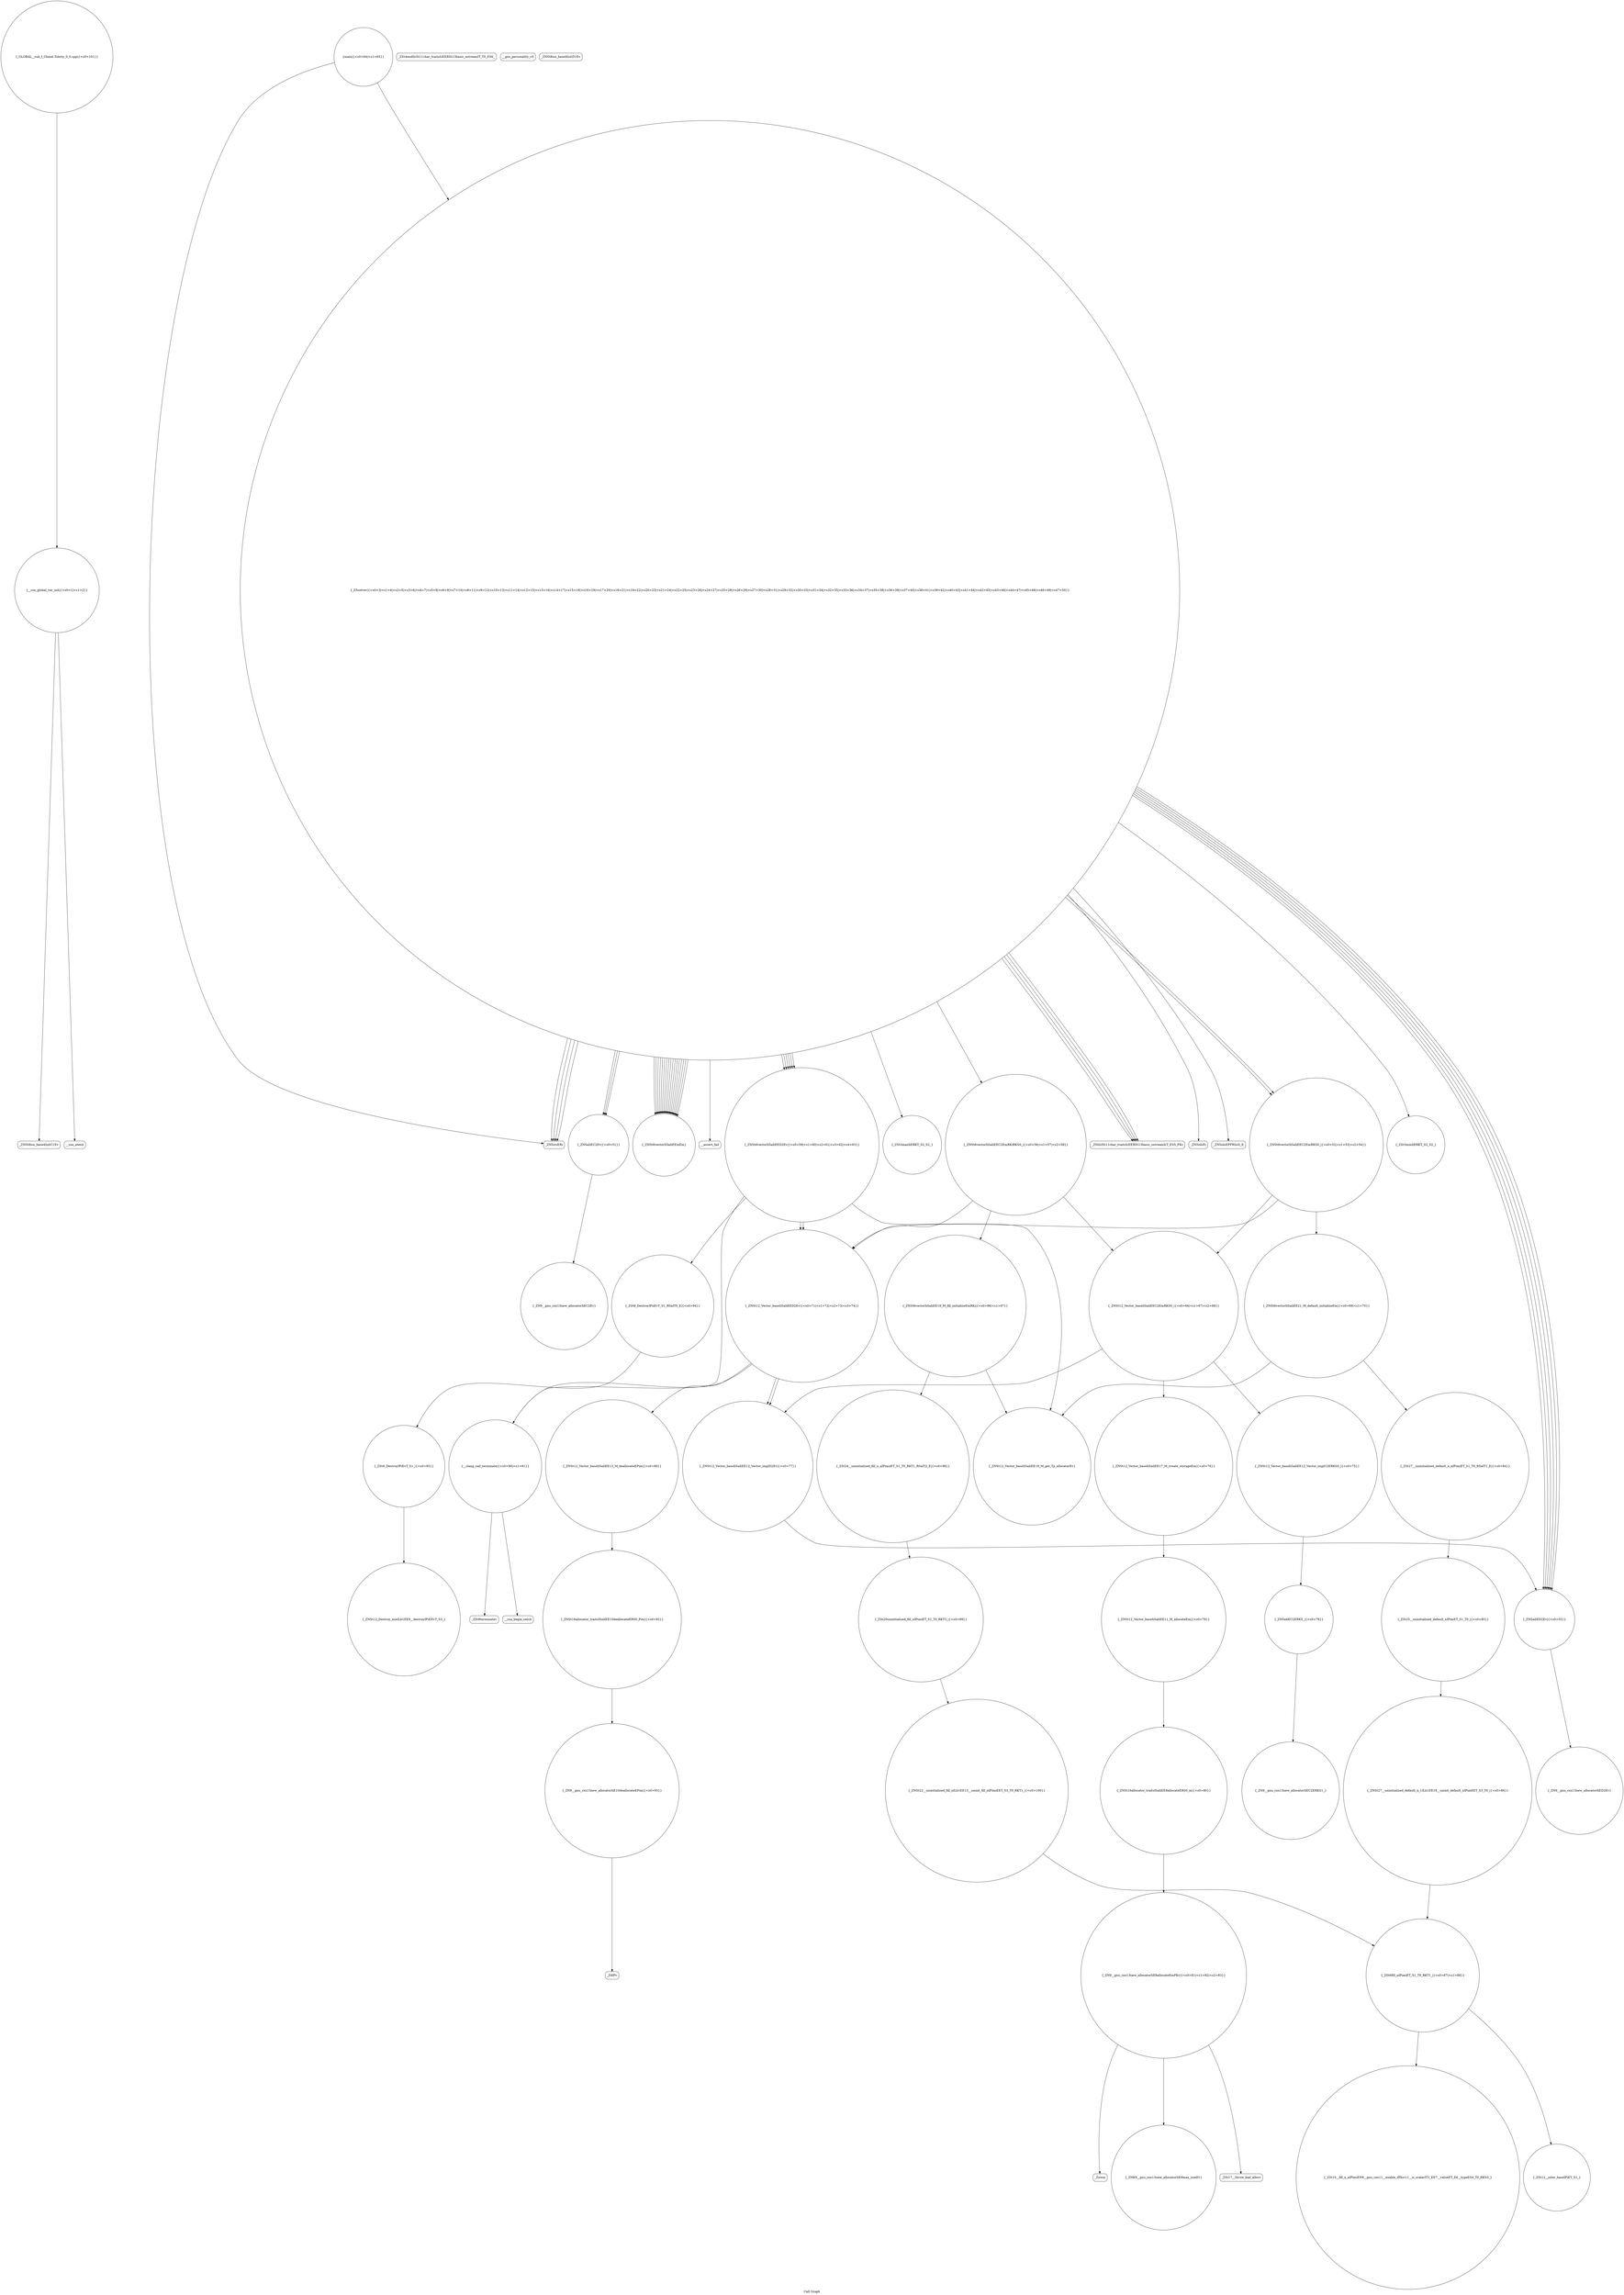 digraph "Call Graph" {
	label="Call Graph";

	Node0x5583f19da7d0 [shape=record,shape=circle,label="{__cxx_global_var_init|{<s0>1|<s1>2}}"];
	Node0x5583f19da7d0:s0 -> Node0x5583f19da850[color=black];
	Node0x5583f19da7d0:s1 -> Node0x5583f19da950[color=black];
	Node0x5583f19dbe50 [shape=record,shape=circle,label="{__clang_call_terminate|{<s0>90|<s1>91}}"];
	Node0x5583f19dbe50:s0 -> Node0x5583f19dbed0[color=black];
	Node0x5583f19dbe50:s1 -> Node0x5583f19dbf50[color=black];
	Node0x5583f19dab50 [shape=record,shape=circle,label="{_ZNSt6vectorIiSaIiEEC2EmRKS0_|{<s0>52|<s1>53|<s2>54}}"];
	Node0x5583f19dab50:s0 -> Node0x5583f19db350[color=black];
	Node0x5583f19dab50:s1 -> Node0x5583f19db3d0[color=black];
	Node0x5583f19dab50:s2 -> Node0x5583f19db450[color=black];
	Node0x5583f19dd1f0 [shape=record,shape=circle,label="{_ZSt8_DestroyIPiEvT_S1_|{<s0>95}}"];
	Node0x5583f19dd1f0:s0 -> Node0x5583f19dd270[color=black];
	Node0x5583f19daed0 [shape=record,shape=circle,label="{_ZSt3minIiERKT_S2_S2_}"];
	Node0x5583f19db250 [shape=record,shape=circle,label="{_ZN9__gnu_cxx13new_allocatorIiEC2Ev}"];
	Node0x5583f19db5d0 [shape=record,shape=circle,label="{_ZNSt12_Vector_baseIiSaIiEE12_Vector_implD2Ev|{<s0>77}}"];
	Node0x5583f19db5d0:s0 -> Node0x5583f19dac50[color=black];
	Node0x5583f19db950 [shape=record,shape=Mrecord,label="{_ZSt17__throw_bad_allocv}"];
	Node0x5583f19dbcd0 [shape=record,shape=circle,label="{_ZSt10__fill_n_aIPimiEN9__gnu_cxx11__enable_ifIXsr11__is_scalarIT1_EE7__valueET_E6__typeES4_T0_RKS3_}"];
	Node0x5583f19da9d0 [shape=record,shape=circle,label="{_Z5solvev|{<s0>3|<s1>4|<s2>5|<s3>6|<s4>7|<s5>8|<s6>9|<s7>10|<s8>11|<s9>12|<s10>13|<s11>14|<s12>15|<s13>16|<s14>17|<s15>18|<s16>19|<s17>20|<s18>21|<s19>22|<s20>23|<s21>24|<s22>25|<s23>26|<s24>27|<s25>28|<s26>29|<s27>30|<s28>31|<s29>32|<s30>33|<s31>34|<s32>35|<s33>36|<s34>37|<s35>38|<s36>39|<s37>40|<s38>41|<s39>42|<s40>43|<s41>44|<s42>45|<s43>46|<s44>47|<s45>48|<s46>49|<s47>50}}"];
	Node0x5583f19da9d0:s0 -> Node0x5583f19daa50[color=black];
	Node0x5583f19da9d0:s1 -> Node0x5583f19daad0[color=black];
	Node0x5583f19da9d0:s2 -> Node0x5583f19dab50[color=black];
	Node0x5583f19da9d0:s3 -> Node0x5583f19dac50[color=black];
	Node0x5583f19da9d0:s4 -> Node0x5583f19daad0[color=black];
	Node0x5583f19da9d0:s5 -> Node0x5583f19dab50[color=black];
	Node0x5583f19da9d0:s6 -> Node0x5583f19dac50[color=black];
	Node0x5583f19da9d0:s7 -> Node0x5583f19dacd0[color=black];
	Node0x5583f19da9d0:s8 -> Node0x5583f19daa50[color=black];
	Node0x5583f19da9d0:s9 -> Node0x5583f19dacd0[color=black];
	Node0x5583f19da9d0:s10 -> Node0x5583f19daa50[color=black];
	Node0x5583f19da9d0:s11 -> Node0x5583f19dac50[color=black];
	Node0x5583f19da9d0:s12 -> Node0x5583f19dac50[color=black];
	Node0x5583f19da9d0:s13 -> Node0x5583f19dacd0[color=black];
	Node0x5583f19da9d0:s14 -> Node0x5583f19dacd0[color=black];
	Node0x5583f19da9d0:s15 -> Node0x5583f19dad50[color=black];
	Node0x5583f19da9d0:s16 -> Node0x5583f19daa50[color=black];
	Node0x5583f19da9d0:s17 -> Node0x5583f19daad0[color=black];
	Node0x5583f19da9d0:s18 -> Node0x5583f19dadd0[color=black];
	Node0x5583f19da9d0:s19 -> Node0x5583f19dac50[color=black];
	Node0x5583f19da9d0:s20 -> Node0x5583f19dacd0[color=black];
	Node0x5583f19da9d0:s21 -> Node0x5583f19dacd0[color=black];
	Node0x5583f19da9d0:s22 -> Node0x5583f19dacd0[color=black];
	Node0x5583f19da9d0:s23 -> Node0x5583f19dacd0[color=black];
	Node0x5583f19da9d0:s24 -> Node0x5583f19dacd0[color=black];
	Node0x5583f19da9d0:s25 -> Node0x5583f19dacd0[color=black];
	Node0x5583f19da9d0:s26 -> Node0x5583f19dacd0[color=black];
	Node0x5583f19da9d0:s27 -> Node0x5583f19dacd0[color=black];
	Node0x5583f19da9d0:s28 -> Node0x5583f19dacd0[color=black];
	Node0x5583f19da9d0:s29 -> Node0x5583f19dacd0[color=black];
	Node0x5583f19da9d0:s30 -> Node0x5583f19daed0[color=black];
	Node0x5583f19da9d0:s31 -> Node0x5583f19dae50[color=black];
	Node0x5583f19da9d0:s32 -> Node0x5583f19dacd0[color=black];
	Node0x5583f19da9d0:s33 -> Node0x5583f19dac50[color=black];
	Node0x5583f19da9d0:s34 -> Node0x5583f19db150[color=black];
	Node0x5583f19da9d0:s35 -> Node0x5583f19dacd0[color=black];
	Node0x5583f19da9d0:s36 -> Node0x5583f19dacd0[color=black];
	Node0x5583f19da9d0:s37 -> Node0x5583f19daf50[color=black];
	Node0x5583f19da9d0:s38 -> Node0x5583f19dafd0[color=black];
	Node0x5583f19da9d0:s39 -> Node0x5583f19daf50[color=black];
	Node0x5583f19da9d0:s40 -> Node0x5583f19daf50[color=black];
	Node0x5583f19da9d0:s41 -> Node0x5583f19daf50[color=black];
	Node0x5583f19da9d0:s42 -> Node0x5583f19db050[color=black];
	Node0x5583f19da9d0:s43 -> Node0x5583f19db150[color=black];
	Node0x5583f19da9d0:s44 -> Node0x5583f19db150[color=black];
	Node0x5583f19da9d0:s45 -> Node0x5583f19db150[color=black];
	Node0x5583f19da9d0:s46 -> Node0x5583f19db150[color=black];
	Node0x5583f19da9d0:s47 -> Node0x5583f19db150[color=black];
	Node0x5583f19dd070 [shape=record,shape=circle,label="{_ZN9__gnu_cxx13new_allocatorIiE10deallocateEPim|{<s0>93}}"];
	Node0x5583f19dd070:s0 -> Node0x5583f19dd0f0[color=black];
	Node0x5583f19dad50 [shape=record,shape=Mrecord,label="{__assert_fail}"];
	Node0x5583f19dd3f0 [shape=record,shape=circle,label="{_ZSt20uninitialized_fill_nIPimiET_S1_T0_RKT1_|{<s0>99}}"];
	Node0x5583f19dd3f0:s0 -> Node0x5583f19dd470[color=black];
	Node0x5583f19db0d0 [shape=record,shape=Mrecord,label="{_ZSt4endlIcSt11char_traitsIcEERSt13basic_ostreamIT_T0_ES6_}"];
	Node0x5583f19db450 [shape=record,shape=circle,label="{_ZNSt12_Vector_baseIiSaIiEED2Ev|{<s0>71|<s1>72|<s2>73|<s3>74}}"];
	Node0x5583f19db450:s0 -> Node0x5583f19dbdd0[color=black];
	Node0x5583f19db450:s1 -> Node0x5583f19db5d0[color=black];
	Node0x5583f19db450:s2 -> Node0x5583f19db5d0[color=black];
	Node0x5583f19db450:s3 -> Node0x5583f19dbe50[color=black];
	Node0x5583f19db7d0 [shape=record,shape=circle,label="{_ZNSt16allocator_traitsISaIiEE8allocateERS0_m|{<s0>80}}"];
	Node0x5583f19db7d0:s0 -> Node0x5583f19db850[color=black];
	Node0x5583f19dbb50 [shape=record,shape=circle,label="{_ZSt25__uninitialized_default_nIPimET_S1_T0_|{<s0>85}}"];
	Node0x5583f19dbb50:s0 -> Node0x5583f19dbbd0[color=black];
	Node0x5583f19da850 [shape=record,shape=Mrecord,label="{_ZNSt8ios_base4InitC1Ev}"];
	Node0x5583f19dbed0 [shape=record,shape=Mrecord,label="{__cxa_begin_catch}"];
	Node0x5583f19dabd0 [shape=record,shape=Mrecord,label="{__gxx_personality_v0}"];
	Node0x5583f19dd270 [shape=record,shape=circle,label="{_ZNSt12_Destroy_auxILb1EE9__destroyIPiEEvT_S3_}"];
	Node0x5583f19daf50 [shape=record,shape=Mrecord,label="{_ZStlsISt11char_traitsIcEERSt13basic_ostreamIcT_ES5_PKc}"];
	Node0x5583f19db2d0 [shape=record,shape=circle,label="{_ZN9__gnu_cxx13new_allocatorIiED2Ev}"];
	Node0x5583f19db650 [shape=record,shape=circle,label="{_ZNSaIiEC2ERKS_|{<s0>78}}"];
	Node0x5583f19db650:s0 -> Node0x5583f19db6d0[color=black];
	Node0x5583f19db9d0 [shape=record,shape=Mrecord,label="{_Znwm}"];
	Node0x5583f19dbd50 [shape=record,shape=circle,label="{_ZSt12__niter_baseIPiET_S1_}"];
	Node0x5583f19daa50 [shape=record,shape=Mrecord,label="{_ZNSirsERi}"];
	Node0x5583f19dd0f0 [shape=record,shape=Mrecord,label="{_ZdlPv}"];
	Node0x5583f19dadd0 [shape=record,shape=circle,label="{_ZNSt6vectorIiSaIiEEC2EmRKiRKS0_|{<s0>56|<s1>57|<s2>58}}"];
	Node0x5583f19dadd0:s0 -> Node0x5583f19db350[color=black];
	Node0x5583f19dadd0:s1 -> Node0x5583f19dd2f0[color=black];
	Node0x5583f19dadd0:s2 -> Node0x5583f19db450[color=black];
	Node0x5583f19dd470 [shape=record,shape=circle,label="{_ZNSt22__uninitialized_fill_nILb1EE15__uninit_fill_nIPimiEET_S3_T0_RKT1_|{<s0>100}}"];
	Node0x5583f19dd470:s0 -> Node0x5583f19dbc50[color=black];
	Node0x5583f19db150 [shape=record,shape=circle,label="{_ZNSt6vectorIiSaIiEED2Ev|{<s0>59|<s1>60|<s2>61|<s3>62|<s4>63}}"];
	Node0x5583f19db150:s0 -> Node0x5583f19dbad0[color=black];
	Node0x5583f19db150:s1 -> Node0x5583f19dd170[color=black];
	Node0x5583f19db150:s2 -> Node0x5583f19db450[color=black];
	Node0x5583f19db150:s3 -> Node0x5583f19db450[color=black];
	Node0x5583f19db150:s4 -> Node0x5583f19dbe50[color=black];
	Node0x5583f19db4d0 [shape=record,shape=circle,label="{_ZNSt12_Vector_baseIiSaIiEE12_Vector_implC2ERKS0_|{<s0>75}}"];
	Node0x5583f19db4d0:s0 -> Node0x5583f19db650[color=black];
	Node0x5583f19db850 [shape=record,shape=circle,label="{_ZN9__gnu_cxx13new_allocatorIiE8allocateEmPKv|{<s0>81|<s1>82|<s2>83}}"];
	Node0x5583f19db850:s0 -> Node0x5583f19db8d0[color=black];
	Node0x5583f19db850:s1 -> Node0x5583f19db950[color=black];
	Node0x5583f19db850:s2 -> Node0x5583f19db9d0[color=black];
	Node0x5583f19dbbd0 [shape=record,shape=circle,label="{_ZNSt27__uninitialized_default_n_1ILb1EE18__uninit_default_nIPimEET_S3_T0_|{<s0>86}}"];
	Node0x5583f19dbbd0:s0 -> Node0x5583f19dbc50[color=black];
	Node0x5583f19da8d0 [shape=record,shape=Mrecord,label="{_ZNSt8ios_base4InitD1Ev}"];
	Node0x5583f19dbf50 [shape=record,shape=Mrecord,label="{_ZSt9terminatev}"];
	Node0x5583f19dac50 [shape=record,shape=circle,label="{_ZNSaIiED2Ev|{<s0>55}}"];
	Node0x5583f19dac50:s0 -> Node0x5583f19db2d0[color=black];
	Node0x5583f19dd2f0 [shape=record,shape=circle,label="{_ZNSt6vectorIiSaIiEE18_M_fill_initializeEmRKi|{<s0>96|<s1>97}}"];
	Node0x5583f19dd2f0:s0 -> Node0x5583f19dbad0[color=black];
	Node0x5583f19dd2f0:s1 -> Node0x5583f19dd370[color=black];
	Node0x5583f19dafd0 [shape=record,shape=Mrecord,label="{_ZNSolsEi}"];
	Node0x5583f19db350 [shape=record,shape=circle,label="{_ZNSt12_Vector_baseIiSaIiEEC2EmRKS0_|{<s0>66|<s1>67|<s2>68}}"];
	Node0x5583f19db350:s0 -> Node0x5583f19db4d0[color=black];
	Node0x5583f19db350:s1 -> Node0x5583f19db550[color=black];
	Node0x5583f19db350:s2 -> Node0x5583f19db5d0[color=black];
	Node0x5583f19db6d0 [shape=record,shape=circle,label="{_ZN9__gnu_cxx13new_allocatorIiEC2ERKS1_}"];
	Node0x5583f19dba50 [shape=record,shape=circle,label="{_ZSt27__uninitialized_default_n_aIPimiET_S1_T0_RSaIT1_E|{<s0>84}}"];
	Node0x5583f19dba50:s0 -> Node0x5583f19dbb50[color=black];
	Node0x5583f19dbdd0 [shape=record,shape=circle,label="{_ZNSt12_Vector_baseIiSaIiEE13_M_deallocateEPim|{<s0>89}}"];
	Node0x5583f19dbdd0:s0 -> Node0x5583f19dcff0[color=black];
	Node0x5583f19daad0 [shape=record,shape=circle,label="{_ZNSaIiEC2Ev|{<s0>51}}"];
	Node0x5583f19daad0:s0 -> Node0x5583f19db250[color=black];
	Node0x5583f19dd170 [shape=record,shape=circle,label="{_ZSt8_DestroyIPiiEvT_S1_RSaIT0_E|{<s0>94}}"];
	Node0x5583f19dd170:s0 -> Node0x5583f19dd1f0[color=black];
	Node0x5583f19dae50 [shape=record,shape=circle,label="{_ZSt3maxIiERKT_S2_S2_}"];
	Node0x5583f19dd4f0 [shape=record,shape=circle,label="{_GLOBAL__sub_I_Chmel.Tolstiy_0_0.cpp|{<s0>101}}"];
	Node0x5583f19dd4f0:s0 -> Node0x5583f19da7d0[color=black];
	Node0x5583f19db1d0 [shape=record,shape=circle,label="{main|{<s0>64|<s1>65}}"];
	Node0x5583f19db1d0:s0 -> Node0x5583f19daa50[color=black];
	Node0x5583f19db1d0:s1 -> Node0x5583f19da9d0[color=black];
	Node0x5583f19db550 [shape=record,shape=circle,label="{_ZNSt12_Vector_baseIiSaIiEE17_M_create_storageEm|{<s0>76}}"];
	Node0x5583f19db550:s0 -> Node0x5583f19db750[color=black];
	Node0x5583f19db8d0 [shape=record,shape=circle,label="{_ZNK9__gnu_cxx13new_allocatorIiE8max_sizeEv}"];
	Node0x5583f19dbc50 [shape=record,shape=circle,label="{_ZSt6fill_nIPimiET_S1_T0_RKT1_|{<s0>87|<s1>88}}"];
	Node0x5583f19dbc50:s0 -> Node0x5583f19dbd50[color=black];
	Node0x5583f19dbc50:s1 -> Node0x5583f19dbcd0[color=black];
	Node0x5583f19da950 [shape=record,shape=Mrecord,label="{__cxa_atexit}"];
	Node0x5583f19dcff0 [shape=record,shape=circle,label="{_ZNSt16allocator_traitsISaIiEE10deallocateERS0_Pim|{<s0>92}}"];
	Node0x5583f19dcff0:s0 -> Node0x5583f19dd070[color=black];
	Node0x5583f19dacd0 [shape=record,shape=circle,label="{_ZNSt6vectorIiSaIiEEixEm}"];
	Node0x5583f19dd370 [shape=record,shape=circle,label="{_ZSt24__uninitialized_fill_n_aIPimiiET_S1_T0_RKT1_RSaIT2_E|{<s0>98}}"];
	Node0x5583f19dd370:s0 -> Node0x5583f19dd3f0[color=black];
	Node0x5583f19db050 [shape=record,shape=Mrecord,label="{_ZNSolsEPFRSoS_E}"];
	Node0x5583f19db3d0 [shape=record,shape=circle,label="{_ZNSt6vectorIiSaIiEE21_M_default_initializeEm|{<s0>69|<s1>70}}"];
	Node0x5583f19db3d0:s0 -> Node0x5583f19dbad0[color=black];
	Node0x5583f19db3d0:s1 -> Node0x5583f19dba50[color=black];
	Node0x5583f19db750 [shape=record,shape=circle,label="{_ZNSt12_Vector_baseIiSaIiEE11_M_allocateEm|{<s0>79}}"];
	Node0x5583f19db750:s0 -> Node0x5583f19db7d0[color=black];
	Node0x5583f19dbad0 [shape=record,shape=circle,label="{_ZNSt12_Vector_baseIiSaIiEE19_M_get_Tp_allocatorEv}"];
}
